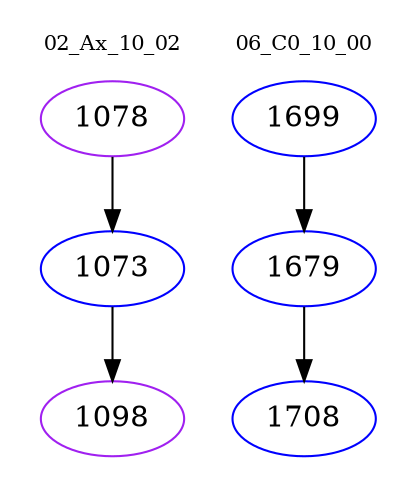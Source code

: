 digraph{
subgraph cluster_0 {
color = white
label = "02_Ax_10_02";
fontsize=10;
T0_1078 [label="1078", color="purple"]
T0_1078 -> T0_1073 [color="black"]
T0_1073 [label="1073", color="blue"]
T0_1073 -> T0_1098 [color="black"]
T0_1098 [label="1098", color="purple"]
}
subgraph cluster_1 {
color = white
label = "06_C0_10_00";
fontsize=10;
T1_1699 [label="1699", color="blue"]
T1_1699 -> T1_1679 [color="black"]
T1_1679 [label="1679", color="blue"]
T1_1679 -> T1_1708 [color="black"]
T1_1708 [label="1708", color="blue"]
}
}
